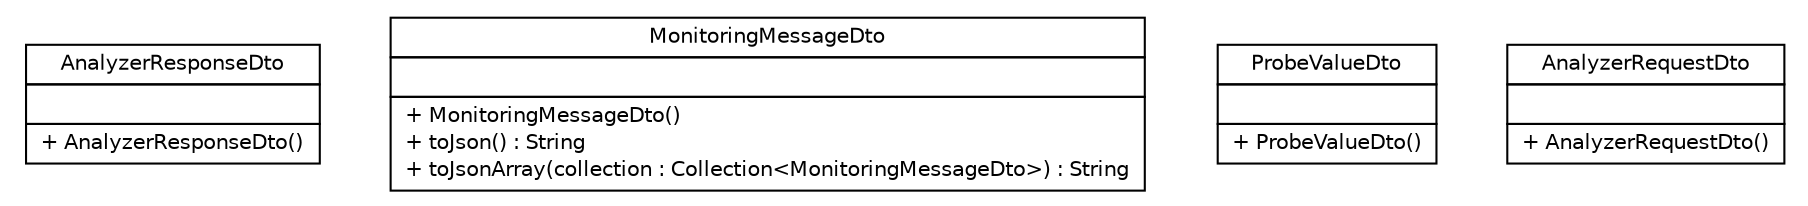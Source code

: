 #!/usr/local/bin/dot
#
# Class diagram 
# Generated by UMLGraph version 5.1 (http://www.umlgraph.org/)
#

digraph G {
	edge [fontname="Helvetica",fontsize=10,labelfontname="Helvetica",labelfontsize=10];
	node [fontname="Helvetica",fontsize=10,shape=plaintext];
	nodesep=0.25;
	ranksep=0.5;
	// net.sereneproject.collector.dto.AnalyzerResponseDto
	c40 [label=<<table title="net.sereneproject.collector.dto.AnalyzerResponseDto" border="0" cellborder="1" cellspacing="0" cellpadding="2" port="p" href="./AnalyzerResponseDto.html">
		<tr><td><table border="0" cellspacing="0" cellpadding="1">
<tr><td align="center" balign="center"> AnalyzerResponseDto </td></tr>
		</table></td></tr>
		<tr><td><table border="0" cellspacing="0" cellpadding="1">
<tr><td align="left" balign="left">  </td></tr>
		</table></td></tr>
		<tr><td><table border="0" cellspacing="0" cellpadding="1">
<tr><td align="left" balign="left"> + AnalyzerResponseDto() </td></tr>
		</table></td></tr>
		</table>>, fontname="Helvetica", fontcolor="black", fontsize=10.0];
	// net.sereneproject.collector.dto.MonitoringMessageDto
	c41 [label=<<table title="net.sereneproject.collector.dto.MonitoringMessageDto" border="0" cellborder="1" cellspacing="0" cellpadding="2" port="p" href="./MonitoringMessageDto.html">
		<tr><td><table border="0" cellspacing="0" cellpadding="1">
<tr><td align="center" balign="center"> MonitoringMessageDto </td></tr>
		</table></td></tr>
		<tr><td><table border="0" cellspacing="0" cellpadding="1">
<tr><td align="left" balign="left">  </td></tr>
		</table></td></tr>
		<tr><td><table border="0" cellspacing="0" cellpadding="1">
<tr><td align="left" balign="left"> + MonitoringMessageDto() </td></tr>
<tr><td align="left" balign="left"> + toJson() : String </td></tr>
<tr><td align="left" balign="left"> + toJsonArray(collection : Collection&lt;MonitoringMessageDto&gt;) : String </td></tr>
		</table></td></tr>
		</table>>, fontname="Helvetica", fontcolor="black", fontsize=10.0];
	// net.sereneproject.collector.dto.ProbeValueDto
	c42 [label=<<table title="net.sereneproject.collector.dto.ProbeValueDto" border="0" cellborder="1" cellspacing="0" cellpadding="2" port="p" href="./ProbeValueDto.html">
		<tr><td><table border="0" cellspacing="0" cellpadding="1">
<tr><td align="center" balign="center"> ProbeValueDto </td></tr>
		</table></td></tr>
		<tr><td><table border="0" cellspacing="0" cellpadding="1">
<tr><td align="left" balign="left">  </td></tr>
		</table></td></tr>
		<tr><td><table border="0" cellspacing="0" cellpadding="1">
<tr><td align="left" balign="left"> + ProbeValueDto() </td></tr>
		</table></td></tr>
		</table>>, fontname="Helvetica", fontcolor="black", fontsize=10.0];
	// net.sereneproject.collector.dto.AnalyzerRequestDto
	c43 [label=<<table title="net.sereneproject.collector.dto.AnalyzerRequestDto" border="0" cellborder="1" cellspacing="0" cellpadding="2" port="p" href="./AnalyzerRequestDto.html">
		<tr><td><table border="0" cellspacing="0" cellpadding="1">
<tr><td align="center" balign="center"> AnalyzerRequestDto </td></tr>
		</table></td></tr>
		<tr><td><table border="0" cellspacing="0" cellpadding="1">
<tr><td align="left" balign="left">  </td></tr>
		</table></td></tr>
		<tr><td><table border="0" cellspacing="0" cellpadding="1">
<tr><td align="left" balign="left"> + AnalyzerRequestDto() </td></tr>
		</table></td></tr>
		</table>>, fontname="Helvetica", fontcolor="black", fontsize=10.0];
}

